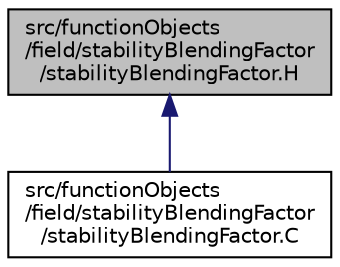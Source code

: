digraph "src/functionObjects/field/stabilityBlendingFactor/stabilityBlendingFactor.H"
{
  bgcolor="transparent";
  edge [fontname="Helvetica",fontsize="10",labelfontname="Helvetica",labelfontsize="10"];
  node [fontname="Helvetica",fontsize="10",shape=record];
  Node1 [label="src/functionObjects\l/field/stabilityBlendingFactor\l/stabilityBlendingFactor.H",height=0.2,width=0.4,color="black", fillcolor="grey75", style="filled" fontcolor="black"];
  Node1 -> Node2 [dir="back",color="midnightblue",fontsize="10",style="solid",fontname="Helvetica"];
  Node2 [label="src/functionObjects\l/field/stabilityBlendingFactor\l/stabilityBlendingFactor.C",height=0.2,width=0.4,color="black",URL="$stabilityBlendingFactor_8C.html"];
}
